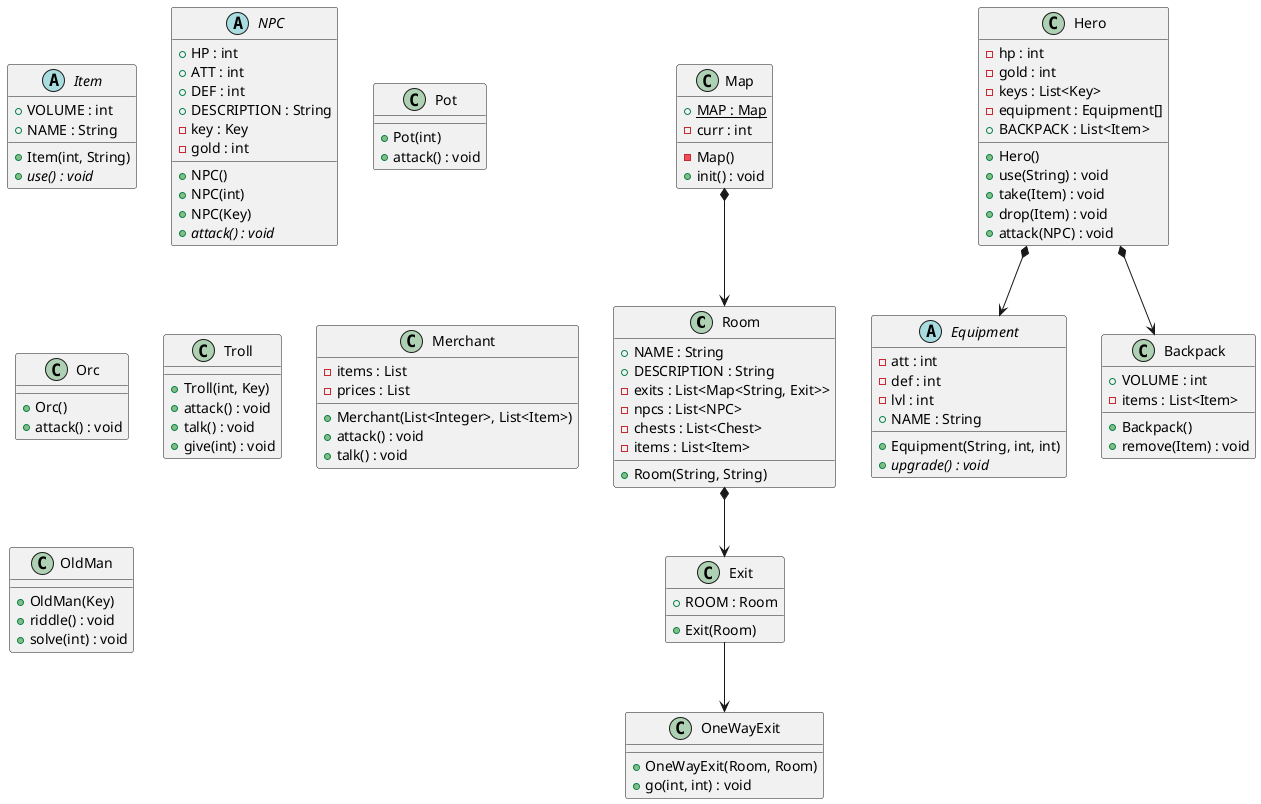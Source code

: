 @startuml Adventure

class Room{
    + NAME : String
    + DESCRIPTION : String
    - exits : List<Map<String, Exit>>
    - npcs : List<NPC>
    - chests : List<Chest>
    - items : List<Item>

    + Room(String, String) 
}

class Map{
    + {static}MAP : Map
    - curr : int
    
    - Map()
    + init() : void
}

class Exit{
    + ROOM : Room
    
    + Exit(Room)
}

class OneWayExit{

    + OneWayExit(Room, Room)
    + go(int, int) : void
}

abstract class Item{
    + VOLUME : int
    + NAME : String

    + Item(int, String)
    + {abstract}use() : void
}

abstract class Equipment{
    - att : int
    - def : int
    - lvl : int
    + NAME : String

    + Equipment(String, int, int)
    + {abstract}upgrade() : void 
}

class Backpack{
    + VOLUME : int
    - items : List<Item>

    + Backpack()
    + remove(Item) : void
}

class Hero{
    - hp : int
    - gold : int
    - keys : List<Key>
    - equipment : Equipment[]
    + BACKPACK : List<Item>

    + Hero()
    + use(String) : void
    + take(Item) : void
    + drop(Item) : void
    + attack(NPC) : void
}

abstract class NPC{
    + HP : int
    + ATT : int
    + DEF : int
    + DESCRIPTION : String
    - key : Key
    - gold : int

    + NPC()
    + NPC(int)
    + NPC(Key) 
    + {abstract}attack() : void
}

class Pot{

    + Pot(int)
    + attack() : void
}

class Orc{
     
    + Orc() 
    + attack() : void
}

class Troll{
    
    + Troll(int, Key)
    + attack() : void
    + talk() : void
    + give(int) : void
}

class Merchant{
    - items : List
    - prices : List

    + Merchant(List<Integer>, List<Item>)
    + attack() : void
    + talk() : void
}

class OldMan{

    + OldMan(Key)
    + riddle() : void
    + solve(int) : void
}

Hero *--> Equipment
Hero *--> Backpack
Room *--> Exit
Map *--> Room
Exit --> OneWayExit

@enduml